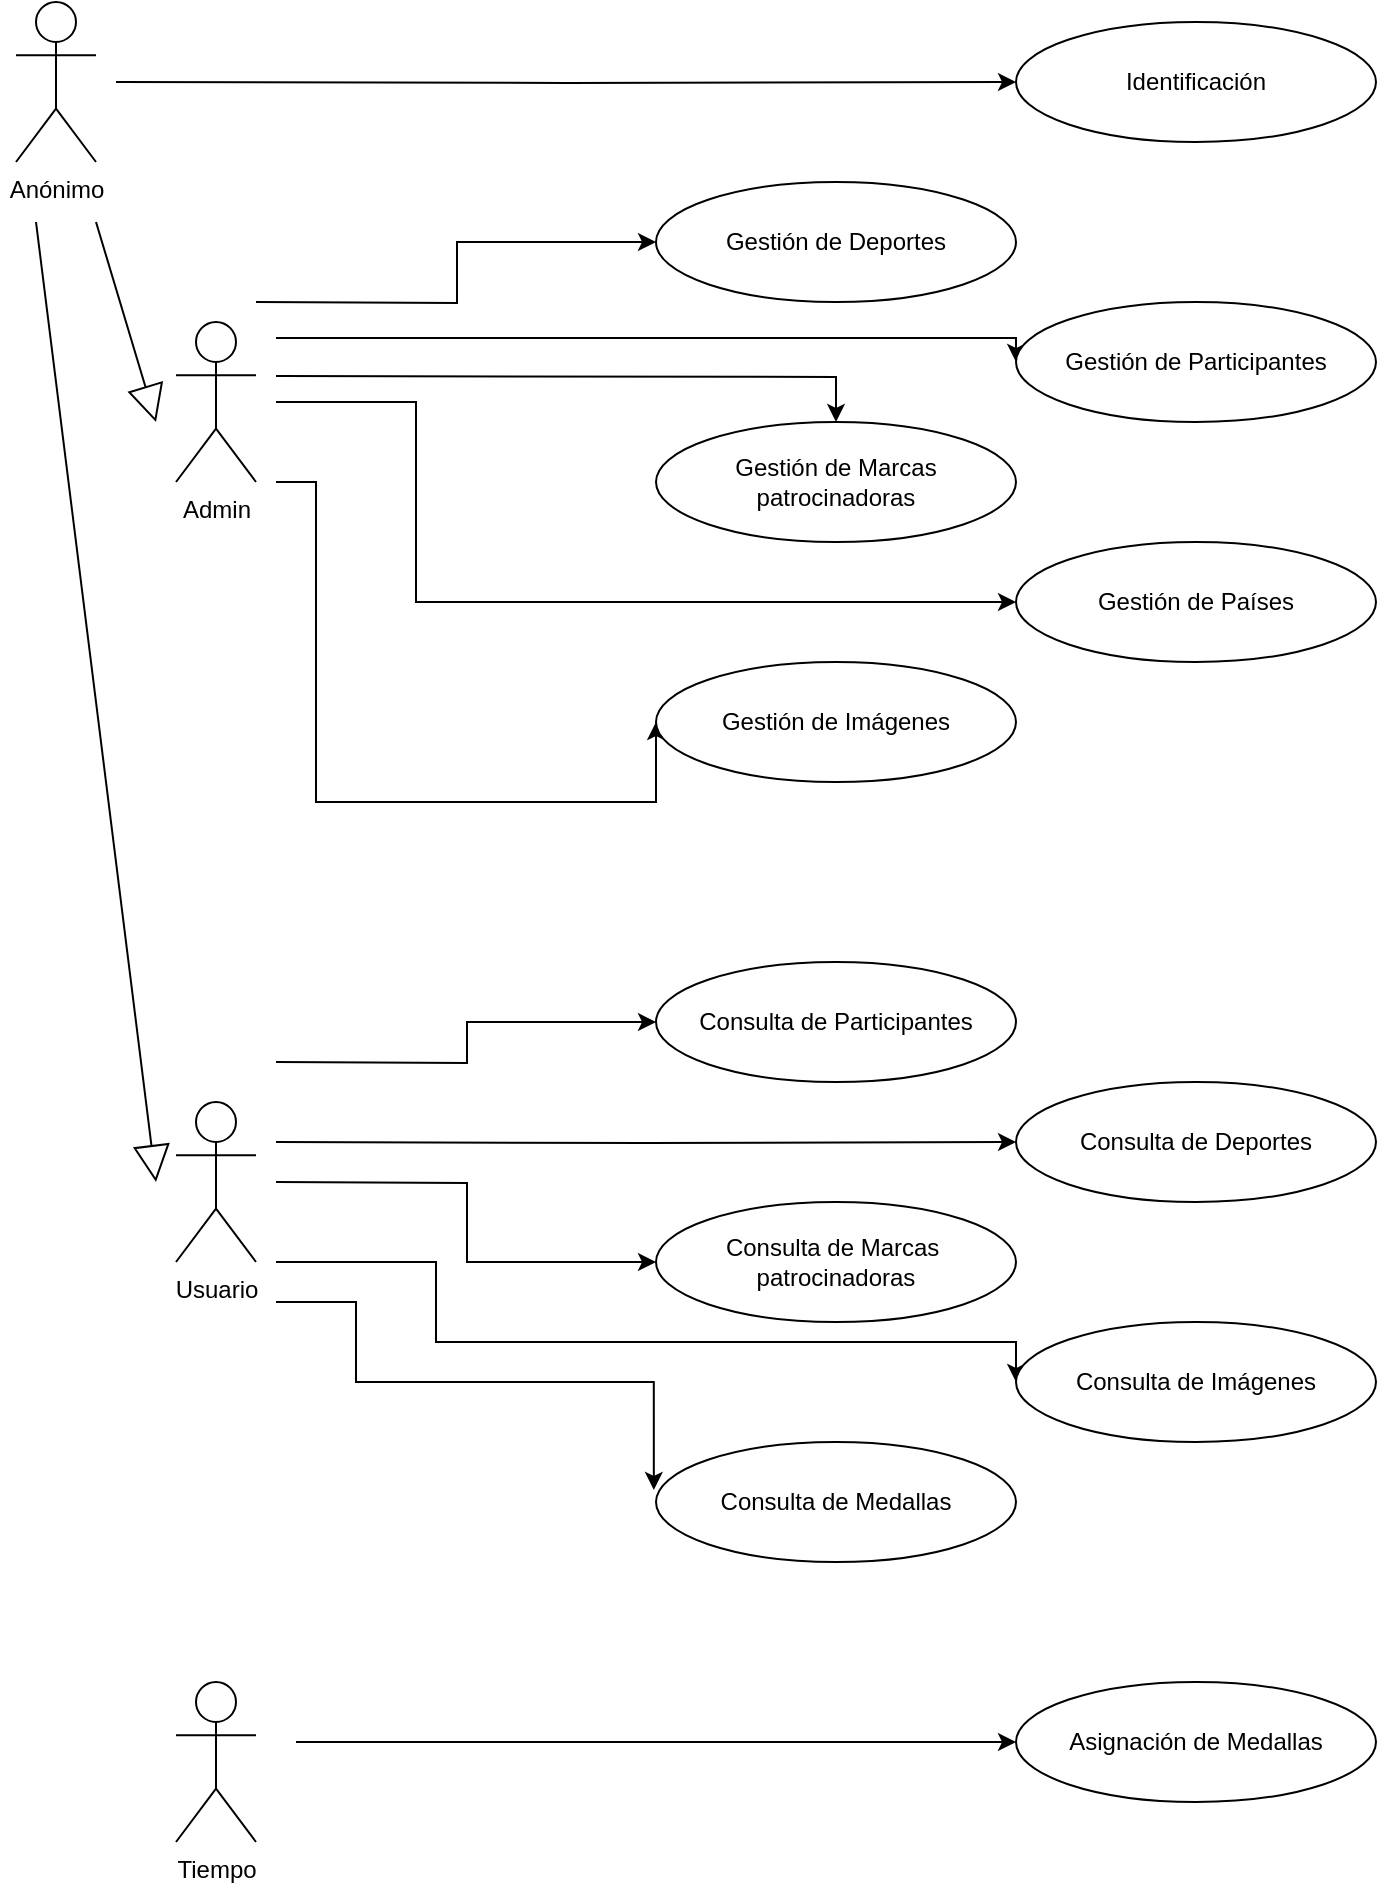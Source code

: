 <mxfile version="12.9.8" type="device"><diagram id="AONBz8YHzU_pwr6bpcaE" name="Page-1"><mxGraphModel dx="1422" dy="762" grid="1" gridSize="10" guides="1" tooltips="1" connect="1" arrows="1" fold="1" page="1" pageScale="1" pageWidth="827" pageHeight="1169" math="0" shadow="0"><root><mxCell id="0"/><mxCell id="1" parent="0"/><mxCell id="WAas3fFo6VMJnRHfglUa-25" style="edgeStyle=orthogonalEdgeStyle;rounded=0;orthogonalLoop=1;jettySize=auto;html=1;entryX=0;entryY=0.5;entryDx=0;entryDy=0;" parent="1" target="WAas3fFo6VMJnRHfglUa-9" edge="1"><mxGeometry relative="1" as="geometry"><mxPoint x="160" y="230" as="sourcePoint"/></mxGeometry></mxCell><mxCell id="WAas3fFo6VMJnRHfglUa-26" style="edgeStyle=orthogonalEdgeStyle;rounded=0;orthogonalLoop=1;jettySize=auto;html=1;entryX=0;entryY=0.5;entryDx=0;entryDy=0;" parent="1" target="WAas3fFo6VMJnRHfglUa-10" edge="1"><mxGeometry relative="1" as="geometry"><mxPoint x="170" y="248" as="sourcePoint"/><Array as="points"><mxPoint x="540" y="248"/></Array></mxGeometry></mxCell><mxCell id="WAas3fFo6VMJnRHfglUa-27" style="edgeStyle=orthogonalEdgeStyle;rounded=0;orthogonalLoop=1;jettySize=auto;html=1;" parent="1" target="WAas3fFo6VMJnRHfglUa-11" edge="1"><mxGeometry relative="1" as="geometry"><mxPoint x="170" y="267" as="sourcePoint"/></mxGeometry></mxCell><mxCell id="WAas3fFo6VMJnRHfglUa-28" style="edgeStyle=orthogonalEdgeStyle;rounded=0;orthogonalLoop=1;jettySize=auto;html=1;entryX=0;entryY=0.5;entryDx=0;entryDy=0;" parent="1" target="WAas3fFo6VMJnRHfglUa-12" edge="1"><mxGeometry relative="1" as="geometry"><mxPoint x="240" y="360" as="targetPoint"/><mxPoint x="170" y="280" as="sourcePoint"/><Array as="points"><mxPoint x="240" y="280"/><mxPoint x="240" y="380"/></Array></mxGeometry></mxCell><mxCell id="WAas3fFo6VMJnRHfglUa-30" style="edgeStyle=orthogonalEdgeStyle;rounded=0;orthogonalLoop=1;jettySize=auto;html=1;entryX=0;entryY=0.5;entryDx=0;entryDy=0;" parent="1" target="WAas3fFo6VMJnRHfglUa-21" edge="1"><mxGeometry relative="1" as="geometry"><mxPoint x="170" y="320" as="sourcePoint"/><Array as="points"><mxPoint x="190" y="320"/><mxPoint x="190" y="480"/><mxPoint x="360" y="480"/></Array></mxGeometry></mxCell><mxCell id="WAas3fFo6VMJnRHfglUa-1" value="Admin" style="shape=umlActor;verticalLabelPosition=bottom;labelBackgroundColor=#ffffff;verticalAlign=top;html=1;outlineConnect=0;" parent="1" vertex="1"><mxGeometry x="120" y="240" width="40" height="80" as="geometry"/></mxCell><mxCell id="WAas3fFo6VMJnRHfglUa-33" style="edgeStyle=orthogonalEdgeStyle;rounded=0;orthogonalLoop=1;jettySize=auto;html=1;entryX=0;entryY=0.5;entryDx=0;entryDy=0;" parent="1" target="WAas3fFo6VMJnRHfglUa-14" edge="1"><mxGeometry relative="1" as="geometry"><mxPoint x="170" y="610" as="sourcePoint"/></mxGeometry></mxCell><mxCell id="WAas3fFo6VMJnRHfglUa-34" style="edgeStyle=orthogonalEdgeStyle;rounded=0;orthogonalLoop=1;jettySize=auto;html=1;entryX=0;entryY=0.5;entryDx=0;entryDy=0;" parent="1" target="WAas3fFo6VMJnRHfglUa-15" edge="1"><mxGeometry relative="1" as="geometry"><mxPoint x="170" y="650" as="sourcePoint"/></mxGeometry></mxCell><mxCell id="WAas3fFo6VMJnRHfglUa-35" style="edgeStyle=orthogonalEdgeStyle;rounded=0;orthogonalLoop=1;jettySize=auto;html=1;entryX=0;entryY=0.5;entryDx=0;entryDy=0;" parent="1" target="WAas3fFo6VMJnRHfglUa-17" edge="1"><mxGeometry relative="1" as="geometry"><mxPoint x="170" y="670" as="sourcePoint"/></mxGeometry></mxCell><mxCell id="WAas3fFo6VMJnRHfglUa-36" style="edgeStyle=orthogonalEdgeStyle;rounded=0;orthogonalLoop=1;jettySize=auto;html=1;entryX=0;entryY=0.5;entryDx=0;entryDy=0;" parent="1" target="WAas3fFo6VMJnRHfglUa-18" edge="1"><mxGeometry relative="1" as="geometry"><mxPoint x="170" y="710" as="sourcePoint"/><Array as="points"><mxPoint x="250" y="710"/><mxPoint x="250" y="750"/><mxPoint x="540" y="750"/></Array></mxGeometry></mxCell><mxCell id="WAas3fFo6VMJnRHfglUa-37" style="edgeStyle=orthogonalEdgeStyle;rounded=0;orthogonalLoop=1;jettySize=auto;html=1;entryX=-0.006;entryY=0.4;entryDx=0;entryDy=0;entryPerimeter=0;" parent="1" target="WAas3fFo6VMJnRHfglUa-19" edge="1"><mxGeometry relative="1" as="geometry"><mxPoint x="170" y="730" as="sourcePoint"/><Array as="points"><mxPoint x="210" y="730"/><mxPoint x="210" y="770"/><mxPoint x="359" y="770"/></Array></mxGeometry></mxCell><mxCell id="WAas3fFo6VMJnRHfglUa-2" value="Usuario" style="shape=umlActor;verticalLabelPosition=bottom;labelBackgroundColor=#ffffff;verticalAlign=top;html=1;outlineConnect=0;" parent="1" vertex="1"><mxGeometry x="120" y="630" width="40" height="80" as="geometry"/></mxCell><mxCell id="WAas3fFo6VMJnRHfglUa-32" style="edgeStyle=orthogonalEdgeStyle;rounded=0;orthogonalLoop=1;jettySize=auto;html=1;entryX=0;entryY=0.5;entryDx=0;entryDy=0;" parent="1" target="WAas3fFo6VMJnRHfglUa-23" edge="1"><mxGeometry relative="1" as="geometry"><mxPoint x="180" y="950" as="sourcePoint"/><Array as="points"><mxPoint x="210" y="950"/></Array></mxGeometry></mxCell><mxCell id="WAas3fFo6VMJnRHfglUa-8" value="Tiempo" style="shape=umlActor;verticalLabelPosition=bottom;labelBackgroundColor=#ffffff;verticalAlign=top;html=1;outlineConnect=0;" parent="1" vertex="1"><mxGeometry x="120" y="920" width="40" height="80" as="geometry"/></mxCell><mxCell id="WAas3fFo6VMJnRHfglUa-9" value="Gestión de Deportes" style="ellipse;whiteSpace=wrap;html=1;" parent="1" vertex="1"><mxGeometry x="360" y="170" width="180" height="60" as="geometry"/></mxCell><mxCell id="WAas3fFo6VMJnRHfglUa-10" value="Gestión de Participantes" style="ellipse;whiteSpace=wrap;html=1;" parent="1" vertex="1"><mxGeometry x="540" y="230" width="180" height="60" as="geometry"/></mxCell><mxCell id="WAas3fFo6VMJnRHfglUa-11" value="Gestión de Marcas patrocinadoras" style="ellipse;whiteSpace=wrap;html=1;" parent="1" vertex="1"><mxGeometry x="360" y="290" width="180" height="60" as="geometry"/></mxCell><mxCell id="WAas3fFo6VMJnRHfglUa-12" value="Gestión de Países" style="ellipse;whiteSpace=wrap;html=1;" parent="1" vertex="1"><mxGeometry x="540" y="350" width="180" height="60" as="geometry"/></mxCell><mxCell id="WAas3fFo6VMJnRHfglUa-14" value="Consulta de Participantes" style="ellipse;whiteSpace=wrap;html=1;" parent="1" vertex="1"><mxGeometry x="360" y="560" width="180" height="60" as="geometry"/></mxCell><mxCell id="WAas3fFo6VMJnRHfglUa-15" value="Consulta de Deportes" style="ellipse;whiteSpace=wrap;html=1;" parent="1" vertex="1"><mxGeometry x="540" y="620" width="180" height="60" as="geometry"/></mxCell><mxCell id="WAas3fFo6VMJnRHfglUa-17" value="Consulta de Marcas&amp;nbsp; patrocinadoras" style="ellipse;whiteSpace=wrap;html=1;" parent="1" vertex="1"><mxGeometry x="360" y="680" width="180" height="60" as="geometry"/></mxCell><mxCell id="WAas3fFo6VMJnRHfglUa-18" value="Consulta de Imágenes" style="ellipse;whiteSpace=wrap;html=1;" parent="1" vertex="1"><mxGeometry x="540" y="740" width="180" height="60" as="geometry"/></mxCell><mxCell id="WAas3fFo6VMJnRHfglUa-19" value="Consulta de Medallas" style="ellipse;whiteSpace=wrap;html=1;" parent="1" vertex="1"><mxGeometry x="360" y="800" width="180" height="60" as="geometry"/></mxCell><mxCell id="WAas3fFo6VMJnRHfglUa-21" value="Gestión de Imágenes" style="ellipse;whiteSpace=wrap;html=1;" parent="1" vertex="1"><mxGeometry x="360" y="410" width="180" height="60" as="geometry"/></mxCell><mxCell id="WAas3fFo6VMJnRHfglUa-23" value="Asignación de Medallas" style="ellipse;whiteSpace=wrap;html=1;" parent="1" vertex="1"><mxGeometry x="540" y="920" width="180" height="60" as="geometry"/></mxCell><mxCell id="WAas3fFo6VMJnRHfglUa-41" style="edgeStyle=orthogonalEdgeStyle;rounded=0;orthogonalLoop=1;jettySize=auto;html=1;entryX=0;entryY=0.5;entryDx=0;entryDy=0;" parent="1" target="WAas3fFo6VMJnRHfglUa-40" edge="1"><mxGeometry relative="1" as="geometry"><mxPoint x="90" y="120" as="sourcePoint"/></mxGeometry></mxCell><mxCell id="WAas3fFo6VMJnRHfglUa-40" value="Identificación" style="ellipse;whiteSpace=wrap;html=1;" parent="1" vertex="1"><mxGeometry x="540" y="90" width="180" height="60" as="geometry"/></mxCell><mxCell id="WAas3fFo6VMJnRHfglUa-43" value="" style="endArrow=block;endSize=16;endFill=0;html=1;" parent="1" edge="1"><mxGeometry x="-1" y="-425" width="160" relative="1" as="geometry"><mxPoint x="80" y="190" as="sourcePoint"/><mxPoint x="110" y="290" as="targetPoint"/><mxPoint x="-390" y="-255" as="offset"/></mxGeometry></mxCell><mxCell id="WAas3fFo6VMJnRHfglUa-44" value="" style="endArrow=block;endSize=16;endFill=0;html=1;" parent="1" edge="1"><mxGeometry x="-1" y="-425" width="160" relative="1" as="geometry"><mxPoint x="50" y="190" as="sourcePoint"/><mxPoint x="110" y="670" as="targetPoint"/><mxPoint x="-390" y="-255" as="offset"/></mxGeometry></mxCell><mxCell id="WAas3fFo6VMJnRHfglUa-39" value="Anónimo" style="shape=umlActor;verticalLabelPosition=bottom;labelBackgroundColor=#ffffff;verticalAlign=top;html=1;outlineConnect=0;" parent="1" vertex="1"><mxGeometry x="40" y="80" width="40" height="80" as="geometry"/></mxCell></root></mxGraphModel></diagram></mxfile>